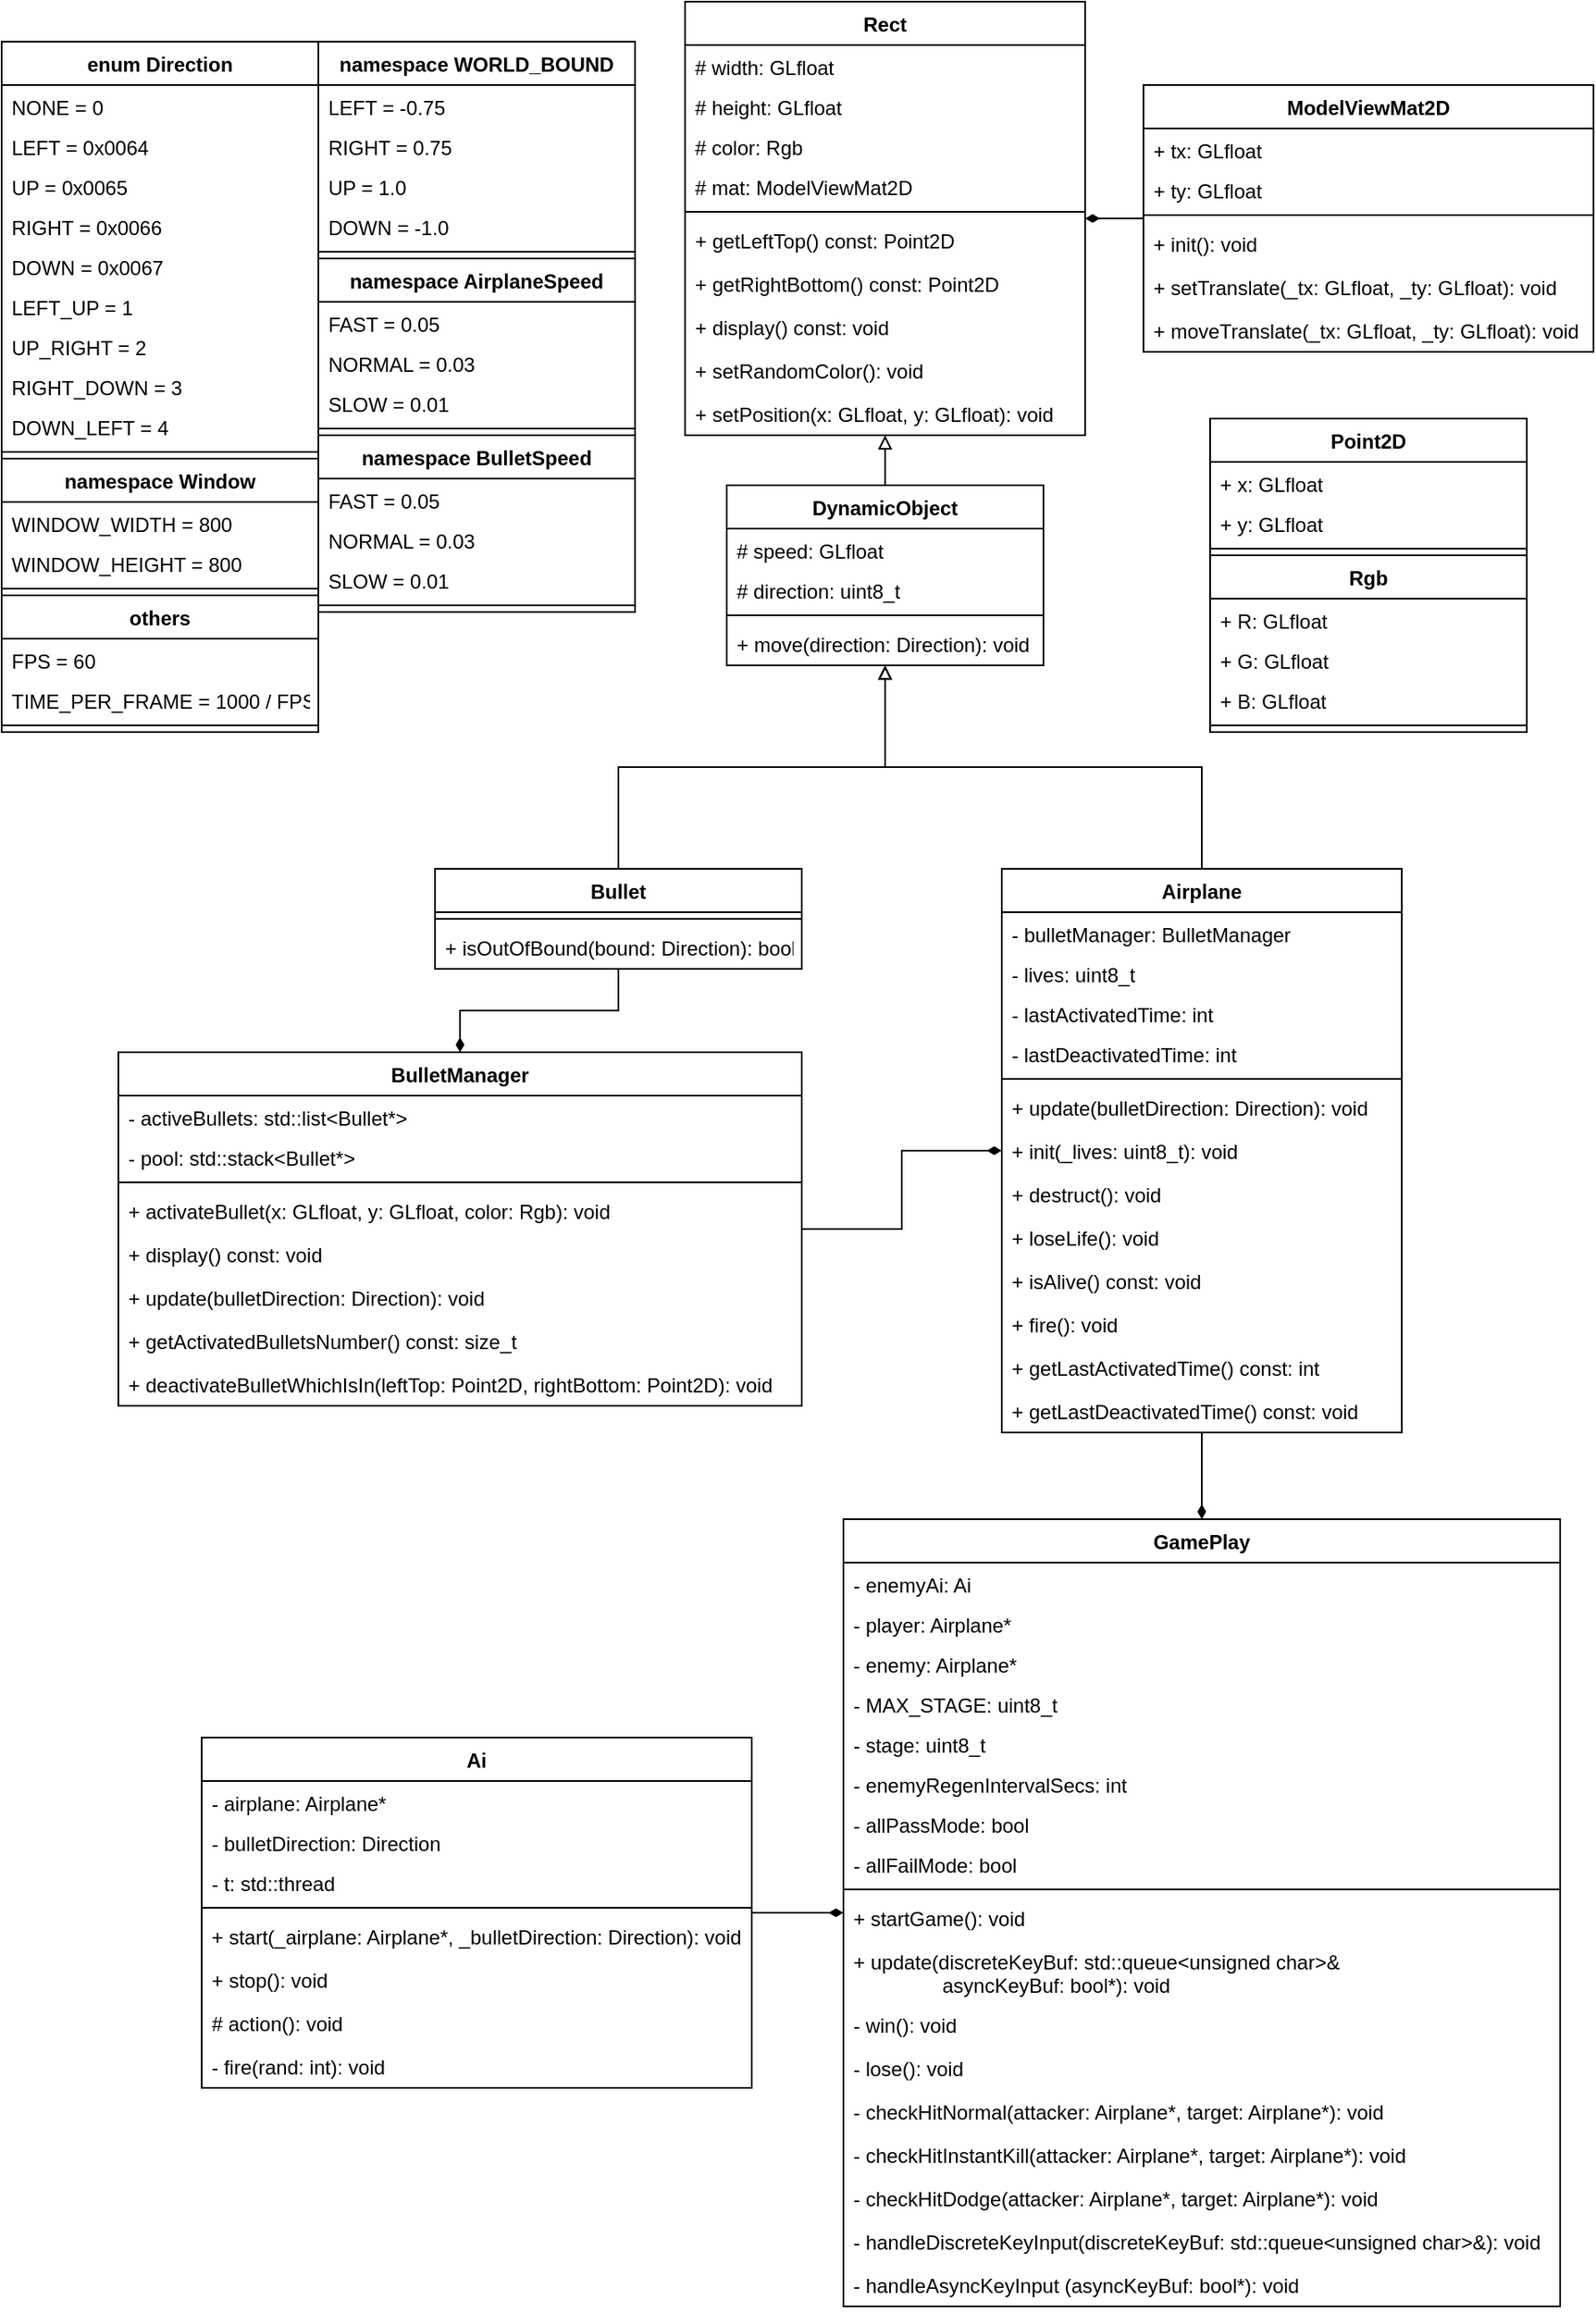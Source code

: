 <mxfile version="14.4.3" type="device"><diagram id="lzlCBWP7-0YJygiGL6ly" name="Page-1"><mxGraphModel dx="2180" dy="1427" grid="1" gridSize="10" guides="1" tooltips="1" connect="1" arrows="1" fold="1" page="1" pageScale="1" pageWidth="850" pageHeight="1100" math="0" shadow="0"><root><mxCell id="0"/><mxCell id="1" parent="0"/><mxCell id="8bg2hI8PhoKx7szXV8zY-1" value="Rect" style="swimlane;fontStyle=1;align=center;verticalAlign=top;childLayout=stackLayout;horizontal=1;startSize=26;horizontalStack=0;resizeParent=1;resizeParentMax=0;resizeLast=0;collapsible=1;marginBottom=0;" parent="1" vertex="1"><mxGeometry x="150" y="380" width="240" height="260" as="geometry"/></mxCell><mxCell id="8bg2hI8PhoKx7szXV8zY-8" value="# width: GLfloat" style="text;strokeColor=none;fillColor=none;align=left;verticalAlign=top;spacingLeft=4;spacingRight=4;overflow=hidden;rotatable=0;points=[[0,0.5],[1,0.5]];portConstraint=eastwest;" parent="8bg2hI8PhoKx7szXV8zY-1" vertex="1"><mxGeometry y="26" width="240" height="24" as="geometry"/></mxCell><mxCell id="8bg2hI8PhoKx7szXV8zY-9" value="# height: GLfloat" style="text;strokeColor=none;fillColor=none;align=left;verticalAlign=top;spacingLeft=4;spacingRight=4;overflow=hidden;rotatable=0;points=[[0,0.5],[1,0.5]];portConstraint=eastwest;" parent="8bg2hI8PhoKx7szXV8zY-1" vertex="1"><mxGeometry y="50" width="240" height="24" as="geometry"/></mxCell><mxCell id="8bg2hI8PhoKx7szXV8zY-10" value="# color: Rgb" style="text;strokeColor=none;fillColor=none;align=left;verticalAlign=top;spacingLeft=4;spacingRight=4;overflow=hidden;rotatable=0;points=[[0,0.5],[1,0.5]];portConstraint=eastwest;" parent="8bg2hI8PhoKx7szXV8zY-1" vertex="1"><mxGeometry y="74" width="240" height="24" as="geometry"/></mxCell><mxCell id="8bg2hI8PhoKx7szXV8zY-7" value="# mat: ModelViewMat2D" style="text;strokeColor=none;fillColor=none;align=left;verticalAlign=top;spacingLeft=4;spacingRight=4;overflow=hidden;rotatable=0;points=[[0,0.5],[1,0.5]];portConstraint=eastwest;" parent="8bg2hI8PhoKx7szXV8zY-1" vertex="1"><mxGeometry y="98" width="240" height="24" as="geometry"/></mxCell><mxCell id="8bg2hI8PhoKx7szXV8zY-3" value="" style="line;strokeWidth=1;fillColor=none;align=left;verticalAlign=middle;spacingTop=-1;spacingLeft=3;spacingRight=3;rotatable=0;labelPosition=right;points=[];portConstraint=eastwest;" parent="8bg2hI8PhoKx7szXV8zY-1" vertex="1"><mxGeometry y="122" width="240" height="8" as="geometry"/></mxCell><mxCell id="8bg2hI8PhoKx7szXV8zY-4" value="+ getLeftTop() const: Point2D" style="text;strokeColor=none;fillColor=none;align=left;verticalAlign=top;spacingLeft=4;spacingRight=4;overflow=hidden;rotatable=0;points=[[0,0.5],[1,0.5]];portConstraint=eastwest;" parent="8bg2hI8PhoKx7szXV8zY-1" vertex="1"><mxGeometry y="130" width="240" height="26" as="geometry"/></mxCell><mxCell id="8bg2hI8PhoKx7szXV8zY-11" value="+ getRightBottom() const: Point2D" style="text;strokeColor=none;fillColor=none;align=left;verticalAlign=top;spacingLeft=4;spacingRight=4;overflow=hidden;rotatable=0;points=[[0,0.5],[1,0.5]];portConstraint=eastwest;" parent="8bg2hI8PhoKx7szXV8zY-1" vertex="1"><mxGeometry y="156" width="240" height="26" as="geometry"/></mxCell><mxCell id="8bg2hI8PhoKx7szXV8zY-12" value="+ display() const: void" style="text;strokeColor=none;fillColor=none;align=left;verticalAlign=top;spacingLeft=4;spacingRight=4;overflow=hidden;rotatable=0;points=[[0,0.5],[1,0.5]];portConstraint=eastwest;" parent="8bg2hI8PhoKx7szXV8zY-1" vertex="1"><mxGeometry y="182" width="240" height="26" as="geometry"/></mxCell><mxCell id="8bg2hI8PhoKx7szXV8zY-13" value="+ setRandomColor(): void" style="text;strokeColor=none;fillColor=none;align=left;verticalAlign=top;spacingLeft=4;spacingRight=4;overflow=hidden;rotatable=0;points=[[0,0.5],[1,0.5]];portConstraint=eastwest;" parent="8bg2hI8PhoKx7szXV8zY-1" vertex="1"><mxGeometry y="208" width="240" height="26" as="geometry"/></mxCell><mxCell id="bmdqEx8GQVRJRntetwrH-12" value="+ setPosition(x: GLfloat, y: GLfloat): void" style="text;strokeColor=none;fillColor=none;align=left;verticalAlign=top;spacingLeft=4;spacingRight=4;overflow=hidden;rotatable=0;points=[[0,0.5],[1,0.5]];portConstraint=eastwest;" vertex="1" parent="8bg2hI8PhoKx7szXV8zY-1"><mxGeometry y="234" width="240" height="26" as="geometry"/></mxCell><mxCell id="8bg2hI8PhoKx7szXV8zY-25" style="edgeStyle=orthogonalEdgeStyle;rounded=0;orthogonalLoop=1;jettySize=auto;html=1;endArrow=block;endFill=0;" parent="1" source="8bg2hI8PhoKx7szXV8zY-14" target="8bg2hI8PhoKx7szXV8zY-1" edge="1"><mxGeometry relative="1" as="geometry"/></mxCell><mxCell id="8bg2hI8PhoKx7szXV8zY-14" value="DynamicObject" style="swimlane;fontStyle=1;align=center;verticalAlign=top;childLayout=stackLayout;horizontal=1;startSize=26;horizontalStack=0;resizeParent=1;resizeParentMax=0;resizeLast=0;collapsible=1;marginBottom=0;" parent="1" vertex="1"><mxGeometry x="175" y="670" width="190" height="108" as="geometry"/></mxCell><mxCell id="8bg2hI8PhoKx7szXV8zY-15" value="# speed: GLfloat" style="text;strokeColor=none;fillColor=none;align=left;verticalAlign=top;spacingLeft=4;spacingRight=4;overflow=hidden;rotatable=0;points=[[0,0.5],[1,0.5]];portConstraint=eastwest;" parent="8bg2hI8PhoKx7szXV8zY-14" vertex="1"><mxGeometry y="26" width="190" height="24" as="geometry"/></mxCell><mxCell id="8bg2hI8PhoKx7szXV8zY-16" value="# direction: uint8_t" style="text;strokeColor=none;fillColor=none;align=left;verticalAlign=top;spacingLeft=4;spacingRight=4;overflow=hidden;rotatable=0;points=[[0,0.5],[1,0.5]];portConstraint=eastwest;" parent="8bg2hI8PhoKx7szXV8zY-14" vertex="1"><mxGeometry y="50" width="190" height="24" as="geometry"/></mxCell><mxCell id="8bg2hI8PhoKx7szXV8zY-20" value="" style="line;strokeWidth=1;fillColor=none;align=left;verticalAlign=middle;spacingTop=-1;spacingLeft=3;spacingRight=3;rotatable=0;labelPosition=right;points=[];portConstraint=eastwest;" parent="8bg2hI8PhoKx7szXV8zY-14" vertex="1"><mxGeometry y="74" width="190" height="8" as="geometry"/></mxCell><mxCell id="8bg2hI8PhoKx7szXV8zY-21" value="+ move(direction: Direction): void" style="text;strokeColor=none;fillColor=none;align=left;verticalAlign=top;spacingLeft=4;spacingRight=4;overflow=hidden;rotatable=0;points=[[0,0.5],[1,0.5]];portConstraint=eastwest;" parent="8bg2hI8PhoKx7szXV8zY-14" vertex="1"><mxGeometry y="82" width="190" height="26" as="geometry"/></mxCell><mxCell id="8bg2hI8PhoKx7szXV8zY-31" style="edgeStyle=orthogonalEdgeStyle;rounded=0;orthogonalLoop=1;jettySize=auto;html=1;endArrow=block;endFill=0;" parent="1" source="8bg2hI8PhoKx7szXV8zY-26" target="8bg2hI8PhoKx7szXV8zY-14" edge="1"><mxGeometry relative="1" as="geometry"/></mxCell><mxCell id="55BqPZ3qnUOEgNBQmJnR-50" style="edgeStyle=orthogonalEdgeStyle;rounded=0;orthogonalLoop=1;jettySize=auto;html=1;endArrow=diamondThin;endFill=1;" parent="1" source="8bg2hI8PhoKx7szXV8zY-26" target="8bg2hI8PhoKx7szXV8zY-77" edge="1"><mxGeometry relative="1" as="geometry"/></mxCell><mxCell id="8bg2hI8PhoKx7szXV8zY-26" value="Bullet" style="swimlane;fontStyle=1;align=center;verticalAlign=top;childLayout=stackLayout;horizontal=1;startSize=26;horizontalStack=0;resizeParent=1;resizeParentMax=0;resizeLast=0;collapsible=1;marginBottom=0;" parent="1" vertex="1"><mxGeometry y="900" width="220" height="60" as="geometry"/></mxCell><mxCell id="8bg2hI8PhoKx7szXV8zY-29" value="" style="line;strokeWidth=1;fillColor=none;align=left;verticalAlign=middle;spacingTop=-1;spacingLeft=3;spacingRight=3;rotatable=0;labelPosition=right;points=[];portConstraint=eastwest;" parent="8bg2hI8PhoKx7szXV8zY-26" vertex="1"><mxGeometry y="26" width="220" height="8" as="geometry"/></mxCell><mxCell id="8bg2hI8PhoKx7szXV8zY-30" value="+ isOutOfBound(bound: Direction): bool" style="text;strokeColor=none;fillColor=none;align=left;verticalAlign=top;spacingLeft=4;spacingRight=4;overflow=hidden;rotatable=0;points=[[0,0.5],[1,0.5]];portConstraint=eastwest;" parent="8bg2hI8PhoKx7szXV8zY-26" vertex="1"><mxGeometry y="34" width="220" height="26" as="geometry"/></mxCell><mxCell id="8bg2hI8PhoKx7szXV8zY-60" style="edgeStyle=orthogonalEdgeStyle;rounded=0;orthogonalLoop=1;jettySize=auto;html=1;endArrow=block;endFill=0;" parent="1" source="8bg2hI8PhoKx7szXV8zY-45" target="8bg2hI8PhoKx7szXV8zY-14" edge="1"><mxGeometry relative="1" as="geometry"/></mxCell><mxCell id="55BqPZ3qnUOEgNBQmJnR-42" style="edgeStyle=orthogonalEdgeStyle;rounded=0;orthogonalLoop=1;jettySize=auto;html=1;endArrow=diamondThin;endFill=1;" parent="1" source="8bg2hI8PhoKx7szXV8zY-45" target="55BqPZ3qnUOEgNBQmJnR-5" edge="1"><mxGeometry relative="1" as="geometry"/></mxCell><mxCell id="8bg2hI8PhoKx7szXV8zY-45" value="Airplane" style="swimlane;fontStyle=1;align=center;verticalAlign=top;childLayout=stackLayout;horizontal=1;startSize=26;horizontalStack=0;resizeParent=1;resizeParentMax=0;resizeLast=0;collapsible=1;marginBottom=0;" parent="1" vertex="1"><mxGeometry x="340" y="900" width="240" height="338" as="geometry"/></mxCell><mxCell id="8bg2hI8PhoKx7szXV8zY-46" value="- bulletManager: BulletManager" style="text;strokeColor=none;fillColor=none;align=left;verticalAlign=top;spacingLeft=4;spacingRight=4;overflow=hidden;rotatable=0;points=[[0,0.5],[1,0.5]];portConstraint=eastwest;" parent="8bg2hI8PhoKx7szXV8zY-45" vertex="1"><mxGeometry y="26" width="240" height="24" as="geometry"/></mxCell><mxCell id="8bg2hI8PhoKx7szXV8zY-47" value="- lives: uint8_t" style="text;strokeColor=none;fillColor=none;align=left;verticalAlign=top;spacingLeft=4;spacingRight=4;overflow=hidden;rotatable=0;points=[[0,0.5],[1,0.5]];portConstraint=eastwest;" parent="8bg2hI8PhoKx7szXV8zY-45" vertex="1"><mxGeometry y="50" width="240" height="24" as="geometry"/></mxCell><mxCell id="8bg2hI8PhoKx7szXV8zY-48" value="- lastActivatedTime: int" style="text;strokeColor=none;fillColor=none;align=left;verticalAlign=top;spacingLeft=4;spacingRight=4;overflow=hidden;rotatable=0;points=[[0,0.5],[1,0.5]];portConstraint=eastwest;" parent="8bg2hI8PhoKx7szXV8zY-45" vertex="1"><mxGeometry y="74" width="240" height="24" as="geometry"/></mxCell><mxCell id="8bg2hI8PhoKx7szXV8zY-49" value="- lastDeactivatedTime: int" style="text;strokeColor=none;fillColor=none;align=left;verticalAlign=top;spacingLeft=4;spacingRight=4;overflow=hidden;rotatable=0;points=[[0,0.5],[1,0.5]];portConstraint=eastwest;" parent="8bg2hI8PhoKx7szXV8zY-45" vertex="1"><mxGeometry y="98" width="240" height="24" as="geometry"/></mxCell><mxCell id="8bg2hI8PhoKx7szXV8zY-51" value="" style="line;strokeWidth=1;fillColor=none;align=left;verticalAlign=middle;spacingTop=-1;spacingLeft=3;spacingRight=3;rotatable=0;labelPosition=right;points=[];portConstraint=eastwest;" parent="8bg2hI8PhoKx7szXV8zY-45" vertex="1"><mxGeometry y="122" width="240" height="8" as="geometry"/></mxCell><mxCell id="8bg2hI8PhoKx7szXV8zY-52" value="+ update(bulletDirection: Direction): void" style="text;strokeColor=none;fillColor=none;align=left;verticalAlign=top;spacingLeft=4;spacingRight=4;overflow=hidden;rotatable=0;points=[[0,0.5],[1,0.5]];portConstraint=eastwest;" parent="8bg2hI8PhoKx7szXV8zY-45" vertex="1"><mxGeometry y="130" width="240" height="26" as="geometry"/></mxCell><mxCell id="8bg2hI8PhoKx7szXV8zY-53" value="+ init(_lives: uint8_t): void" style="text;strokeColor=none;fillColor=none;align=left;verticalAlign=top;spacingLeft=4;spacingRight=4;overflow=hidden;rotatable=0;points=[[0,0.5],[1,0.5]];portConstraint=eastwest;" parent="8bg2hI8PhoKx7szXV8zY-45" vertex="1"><mxGeometry y="156" width="240" height="26" as="geometry"/></mxCell><mxCell id="8bg2hI8PhoKx7szXV8zY-54" value="+ destruct(): void" style="text;strokeColor=none;fillColor=none;align=left;verticalAlign=top;spacingLeft=4;spacingRight=4;overflow=hidden;rotatable=0;points=[[0,0.5],[1,0.5]];portConstraint=eastwest;" parent="8bg2hI8PhoKx7szXV8zY-45" vertex="1"><mxGeometry y="182" width="240" height="26" as="geometry"/></mxCell><mxCell id="8bg2hI8PhoKx7szXV8zY-55" value="+ loseLife(): void" style="text;strokeColor=none;fillColor=none;align=left;verticalAlign=top;spacingLeft=4;spacingRight=4;overflow=hidden;rotatable=0;points=[[0,0.5],[1,0.5]];portConstraint=eastwest;" parent="8bg2hI8PhoKx7szXV8zY-45" vertex="1"><mxGeometry y="208" width="240" height="26" as="geometry"/></mxCell><mxCell id="8bg2hI8PhoKx7szXV8zY-59" value="+ isAlive() const: void" style="text;strokeColor=none;fillColor=none;align=left;verticalAlign=top;spacingLeft=4;spacingRight=4;overflow=hidden;rotatable=0;points=[[0,0.5],[1,0.5]];portConstraint=eastwest;" parent="8bg2hI8PhoKx7szXV8zY-45" vertex="1"><mxGeometry y="234" width="240" height="26" as="geometry"/></mxCell><mxCell id="8bg2hI8PhoKx7szXV8zY-58" value="+ fire(): void" style="text;strokeColor=none;fillColor=none;align=left;verticalAlign=top;spacingLeft=4;spacingRight=4;overflow=hidden;rotatable=0;points=[[0,0.5],[1,0.5]];portConstraint=eastwest;" parent="8bg2hI8PhoKx7szXV8zY-45" vertex="1"><mxGeometry y="260" width="240" height="26" as="geometry"/></mxCell><mxCell id="8bg2hI8PhoKx7szXV8zY-57" value="+ getLastActivatedTime() const: int" style="text;strokeColor=none;fillColor=none;align=left;verticalAlign=top;spacingLeft=4;spacingRight=4;overflow=hidden;rotatable=0;points=[[0,0.5],[1,0.5]];portConstraint=eastwest;" parent="8bg2hI8PhoKx7szXV8zY-45" vertex="1"><mxGeometry y="286" width="240" height="26" as="geometry"/></mxCell><mxCell id="8bg2hI8PhoKx7szXV8zY-56" value="+ getLastDeactivatedTime() const: void" style="text;strokeColor=none;fillColor=none;align=left;verticalAlign=top;spacingLeft=4;spacingRight=4;overflow=hidden;rotatable=0;points=[[0,0.5],[1,0.5]];portConstraint=eastwest;" parent="8bg2hI8PhoKx7szXV8zY-45" vertex="1"><mxGeometry y="312" width="240" height="26" as="geometry"/></mxCell><mxCell id="55BqPZ3qnUOEgNBQmJnR-2" style="edgeStyle=orthogonalEdgeStyle;rounded=0;orthogonalLoop=1;jettySize=auto;html=1;endArrow=diamondThin;endFill=1;" parent="1" source="8bg2hI8PhoKx7szXV8zY-77" target="8bg2hI8PhoKx7szXV8zY-45" edge="1"><mxGeometry relative="1" as="geometry"><mxPoint x="760" y="771" as="sourcePoint"/></mxGeometry></mxCell><mxCell id="8bg2hI8PhoKx7szXV8zY-77" value="BulletManager" style="swimlane;fontStyle=1;align=center;verticalAlign=top;childLayout=stackLayout;horizontal=1;startSize=26;horizontalStack=0;resizeParent=1;resizeParentMax=0;resizeLast=0;collapsible=1;marginBottom=0;" parent="1" vertex="1"><mxGeometry x="-190" y="1010" width="410" height="212" as="geometry"/></mxCell><mxCell id="8bg2hI8PhoKx7szXV8zY-78" value="- activeBullets: std::list&lt;Bullet*&gt;" style="text;strokeColor=none;fillColor=none;align=left;verticalAlign=top;spacingLeft=4;spacingRight=4;overflow=hidden;rotatable=0;points=[[0,0.5],[1,0.5]];portConstraint=eastwest;" parent="8bg2hI8PhoKx7szXV8zY-77" vertex="1"><mxGeometry y="26" width="410" height="24" as="geometry"/></mxCell><mxCell id="8bg2hI8PhoKx7szXV8zY-79" value="- pool: std::stack&lt;Bullet*&gt;" style="text;strokeColor=none;fillColor=none;align=left;verticalAlign=top;spacingLeft=4;spacingRight=4;overflow=hidden;rotatable=0;points=[[0,0.5],[1,0.5]];portConstraint=eastwest;" parent="8bg2hI8PhoKx7szXV8zY-77" vertex="1"><mxGeometry y="50" width="410" height="24" as="geometry"/></mxCell><mxCell id="8bg2hI8PhoKx7szXV8zY-82" value="" style="line;strokeWidth=1;fillColor=none;align=left;verticalAlign=middle;spacingTop=-1;spacingLeft=3;spacingRight=3;rotatable=0;labelPosition=right;points=[];portConstraint=eastwest;" parent="8bg2hI8PhoKx7szXV8zY-77" vertex="1"><mxGeometry y="74" width="410" height="8" as="geometry"/></mxCell><mxCell id="8bg2hI8PhoKx7szXV8zY-83" value="+ activateBullet(x: GLfloat, y: GLfloat, color: Rgb): void" style="text;strokeColor=none;fillColor=none;align=left;verticalAlign=top;spacingLeft=4;spacingRight=4;overflow=hidden;rotatable=0;points=[[0,0.5],[1,0.5]];portConstraint=eastwest;" parent="8bg2hI8PhoKx7szXV8zY-77" vertex="1"><mxGeometry y="82" width="410" height="26" as="geometry"/></mxCell><mxCell id="8bg2hI8PhoKx7szXV8zY-84" value="+ display() const: void" style="text;strokeColor=none;fillColor=none;align=left;verticalAlign=top;spacingLeft=4;spacingRight=4;overflow=hidden;rotatable=0;points=[[0,0.5],[1,0.5]];portConstraint=eastwest;" parent="8bg2hI8PhoKx7szXV8zY-77" vertex="1"><mxGeometry y="108" width="410" height="26" as="geometry"/></mxCell><mxCell id="8bg2hI8PhoKx7szXV8zY-85" value="+ update(bulletDirection: Direction): void" style="text;strokeColor=none;fillColor=none;align=left;verticalAlign=top;spacingLeft=4;spacingRight=4;overflow=hidden;rotatable=0;points=[[0,0.5],[1,0.5]];portConstraint=eastwest;" parent="8bg2hI8PhoKx7szXV8zY-77" vertex="1"><mxGeometry y="134" width="410" height="26" as="geometry"/></mxCell><mxCell id="8bg2hI8PhoKx7szXV8zY-86" value="+ getActivatedBulletsNumber() const: size_t" style="text;strokeColor=none;fillColor=none;align=left;verticalAlign=top;spacingLeft=4;spacingRight=4;overflow=hidden;rotatable=0;points=[[0,0.5],[1,0.5]];portConstraint=eastwest;" parent="8bg2hI8PhoKx7szXV8zY-77" vertex="1"><mxGeometry y="160" width="410" height="26" as="geometry"/></mxCell><mxCell id="8bg2hI8PhoKx7szXV8zY-87" value="+ deactivateBulletWhichIsIn(leftTop: Point2D, rightBottom: Point2D): void" style="text;strokeColor=none;fillColor=none;align=left;verticalAlign=top;spacingLeft=4;spacingRight=4;overflow=hidden;rotatable=0;points=[[0,0.5],[1,0.5]];portConstraint=eastwest;" parent="8bg2hI8PhoKx7szXV8zY-77" vertex="1"><mxGeometry y="186" width="410" height="26" as="geometry"/></mxCell><mxCell id="55BqPZ3qnUOEgNBQmJnR-5" value="GamePlay" style="swimlane;fontStyle=1;align=center;verticalAlign=top;childLayout=stackLayout;horizontal=1;startSize=26;horizontalStack=0;resizeParent=1;resizeParentMax=0;resizeLast=0;collapsible=1;marginBottom=0;" parent="1" vertex="1"><mxGeometry x="245" y="1290" width="430" height="472" as="geometry"/></mxCell><mxCell id="55BqPZ3qnUOEgNBQmJnR-6" value="- enemyAi: Ai" style="text;strokeColor=none;fillColor=none;align=left;verticalAlign=top;spacingLeft=4;spacingRight=4;overflow=hidden;rotatable=0;points=[[0,0.5],[1,0.5]];portConstraint=eastwest;" parent="55BqPZ3qnUOEgNBQmJnR-5" vertex="1"><mxGeometry y="26" width="430" height="24" as="geometry"/></mxCell><mxCell id="55BqPZ3qnUOEgNBQmJnR-7" value="- player: Airplane*" style="text;strokeColor=none;fillColor=none;align=left;verticalAlign=top;spacingLeft=4;spacingRight=4;overflow=hidden;rotatable=0;points=[[0,0.5],[1,0.5]];portConstraint=eastwest;" parent="55BqPZ3qnUOEgNBQmJnR-5" vertex="1"><mxGeometry y="50" width="430" height="24" as="geometry"/></mxCell><mxCell id="55BqPZ3qnUOEgNBQmJnR-15" value="- enemy: Airplane*" style="text;strokeColor=none;fillColor=none;align=left;verticalAlign=top;spacingLeft=4;spacingRight=4;overflow=hidden;rotatable=0;points=[[0,0.5],[1,0.5]];portConstraint=eastwest;" parent="55BqPZ3qnUOEgNBQmJnR-5" vertex="1"><mxGeometry y="74" width="430" height="24" as="geometry"/></mxCell><mxCell id="55BqPZ3qnUOEgNBQmJnR-14" value="- MAX_STAGE: uint8_t" style="text;strokeColor=none;fillColor=none;align=left;verticalAlign=top;spacingLeft=4;spacingRight=4;overflow=hidden;rotatable=0;points=[[0,0.5],[1,0.5]];portConstraint=eastwest;" parent="55BqPZ3qnUOEgNBQmJnR-5" vertex="1"><mxGeometry y="98" width="430" height="24" as="geometry"/></mxCell><mxCell id="55BqPZ3qnUOEgNBQmJnR-16" value="- stage: uint8_t" style="text;strokeColor=none;fillColor=none;align=left;verticalAlign=top;spacingLeft=4;spacingRight=4;overflow=hidden;rotatable=0;points=[[0,0.5],[1,0.5]];portConstraint=eastwest;" parent="55BqPZ3qnUOEgNBQmJnR-5" vertex="1"><mxGeometry y="122" width="430" height="24" as="geometry"/></mxCell><mxCell id="55BqPZ3qnUOEgNBQmJnR-19" value="- enemyRegenIntervalSecs: int" style="text;strokeColor=none;fillColor=none;align=left;verticalAlign=top;spacingLeft=4;spacingRight=4;overflow=hidden;rotatable=0;points=[[0,0.5],[1,0.5]];portConstraint=eastwest;" parent="55BqPZ3qnUOEgNBQmJnR-5" vertex="1"><mxGeometry y="146" width="430" height="24" as="geometry"/></mxCell><mxCell id="55BqPZ3qnUOEgNBQmJnR-18" value="- allPassMode: bool" style="text;strokeColor=none;fillColor=none;align=left;verticalAlign=top;spacingLeft=4;spacingRight=4;overflow=hidden;rotatable=0;points=[[0,0.5],[1,0.5]];portConstraint=eastwest;" parent="55BqPZ3qnUOEgNBQmJnR-5" vertex="1"><mxGeometry y="170" width="430" height="24" as="geometry"/></mxCell><mxCell id="55BqPZ3qnUOEgNBQmJnR-17" value="- allFailMode: bool" style="text;strokeColor=none;fillColor=none;align=left;verticalAlign=top;spacingLeft=4;spacingRight=4;overflow=hidden;rotatable=0;points=[[0,0.5],[1,0.5]];portConstraint=eastwest;" parent="55BqPZ3qnUOEgNBQmJnR-5" vertex="1"><mxGeometry y="194" width="430" height="24" as="geometry"/></mxCell><mxCell id="55BqPZ3qnUOEgNBQmJnR-8" value="" style="line;strokeWidth=1;fillColor=none;align=left;verticalAlign=middle;spacingTop=-1;spacingLeft=3;spacingRight=3;rotatable=0;labelPosition=right;points=[];portConstraint=eastwest;" parent="55BqPZ3qnUOEgNBQmJnR-5" vertex="1"><mxGeometry y="218" width="430" height="8" as="geometry"/></mxCell><mxCell id="55BqPZ3qnUOEgNBQmJnR-9" value="+ startGame(): void" style="text;strokeColor=none;fillColor=none;align=left;verticalAlign=top;spacingLeft=4;spacingRight=4;overflow=hidden;rotatable=0;points=[[0,0.5],[1,0.5]];portConstraint=eastwest;" parent="55BqPZ3qnUOEgNBQmJnR-5" vertex="1"><mxGeometry y="226" width="430" height="26" as="geometry"/></mxCell><mxCell id="55BqPZ3qnUOEgNBQmJnR-10" value="+ update(discreteKeyBuf: std::queue&lt;unsigned char&gt;&amp;&#10;                asyncKeyBuf: bool*): void" style="text;strokeColor=none;fillColor=none;align=left;verticalAlign=top;spacingLeft=4;spacingRight=4;overflow=hidden;rotatable=0;points=[[0,0.5],[1,0.5]];portConstraint=eastwest;" parent="55BqPZ3qnUOEgNBQmJnR-5" vertex="1"><mxGeometry y="252" width="430" height="38" as="geometry"/></mxCell><mxCell id="55BqPZ3qnUOEgNBQmJnR-11" value="- win(): void" style="text;strokeColor=none;fillColor=none;align=left;verticalAlign=top;spacingLeft=4;spacingRight=4;overflow=hidden;rotatable=0;points=[[0,0.5],[1,0.5]];portConstraint=eastwest;" parent="55BqPZ3qnUOEgNBQmJnR-5" vertex="1"><mxGeometry y="290" width="430" height="26" as="geometry"/></mxCell><mxCell id="55BqPZ3qnUOEgNBQmJnR-20" value="- lose(): void" style="text;strokeColor=none;fillColor=none;align=left;verticalAlign=top;spacingLeft=4;spacingRight=4;overflow=hidden;rotatable=0;points=[[0,0.5],[1,0.5]];portConstraint=eastwest;" parent="55BqPZ3qnUOEgNBQmJnR-5" vertex="1"><mxGeometry y="316" width="430" height="26" as="geometry"/></mxCell><mxCell id="55BqPZ3qnUOEgNBQmJnR-24" value="- checkHitNormal(attacker: Airplane*, target: Airplane*): void" style="text;strokeColor=none;fillColor=none;align=left;verticalAlign=top;spacingLeft=4;spacingRight=4;overflow=hidden;rotatable=0;points=[[0,0.5],[1,0.5]];portConstraint=eastwest;" parent="55BqPZ3qnUOEgNBQmJnR-5" vertex="1"><mxGeometry y="342" width="430" height="26" as="geometry"/></mxCell><mxCell id="55BqPZ3qnUOEgNBQmJnR-26" value="- checkHitInstantKill(attacker: Airplane*, target: Airplane*): void" style="text;strokeColor=none;fillColor=none;align=left;verticalAlign=top;spacingLeft=4;spacingRight=4;overflow=hidden;rotatable=0;points=[[0,0.5],[1,0.5]];portConstraint=eastwest;" parent="55BqPZ3qnUOEgNBQmJnR-5" vertex="1"><mxGeometry y="368" width="430" height="26" as="geometry"/></mxCell><mxCell id="55BqPZ3qnUOEgNBQmJnR-27" value="- checkHitDodge(attacker: Airplane*, target: Airplane*): void" style="text;strokeColor=none;fillColor=none;align=left;verticalAlign=top;spacingLeft=4;spacingRight=4;overflow=hidden;rotatable=0;points=[[0,0.5],[1,0.5]];portConstraint=eastwest;" parent="55BqPZ3qnUOEgNBQmJnR-5" vertex="1"><mxGeometry y="394" width="430" height="26" as="geometry"/></mxCell><mxCell id="55BqPZ3qnUOEgNBQmJnR-28" value="- handleDiscreteKeyInput(discreteKeyBuf: std::queue&lt;unsigned char&gt;&amp;): void" style="text;strokeColor=none;fillColor=none;align=left;verticalAlign=top;spacingLeft=4;spacingRight=4;overflow=hidden;rotatable=0;points=[[0,0.5],[1,0.5]];portConstraint=eastwest;" parent="55BqPZ3qnUOEgNBQmJnR-5" vertex="1"><mxGeometry y="420" width="430" height="26" as="geometry"/></mxCell><mxCell id="55BqPZ3qnUOEgNBQmJnR-29" value="- handleAsyncKeyInput (asyncKeyBuf: bool*): void" style="text;strokeColor=none;fillColor=none;align=left;verticalAlign=top;spacingLeft=4;spacingRight=4;overflow=hidden;rotatable=0;points=[[0,0.5],[1,0.5]];portConstraint=eastwest;" parent="55BqPZ3qnUOEgNBQmJnR-5" vertex="1"><mxGeometry y="446" width="430" height="26" as="geometry"/></mxCell><mxCell id="55BqPZ3qnUOEgNBQmJnR-41" style="edgeStyle=orthogonalEdgeStyle;rounded=0;orthogonalLoop=1;jettySize=auto;html=1;endArrow=diamondThin;endFill=1;" parent="1" source="55BqPZ3qnUOEgNBQmJnR-30" target="55BqPZ3qnUOEgNBQmJnR-5" edge="1"><mxGeometry relative="1" as="geometry"/></mxCell><mxCell id="55BqPZ3qnUOEgNBQmJnR-30" value="Ai" style="swimlane;fontStyle=1;align=center;verticalAlign=top;childLayout=stackLayout;horizontal=1;startSize=26;horizontalStack=0;resizeParent=1;resizeParentMax=0;resizeLast=0;collapsible=1;marginBottom=0;" parent="1" vertex="1"><mxGeometry x="-140" y="1421" width="330" height="210" as="geometry"/></mxCell><mxCell id="55BqPZ3qnUOEgNBQmJnR-37" value="- airplane: Airplane*" style="text;strokeColor=none;fillColor=none;align=left;verticalAlign=top;spacingLeft=4;spacingRight=4;overflow=hidden;rotatable=0;points=[[0,0.5],[1,0.5]];portConstraint=eastwest;" parent="55BqPZ3qnUOEgNBQmJnR-30" vertex="1"><mxGeometry y="26" width="330" height="24" as="geometry"/></mxCell><mxCell id="55BqPZ3qnUOEgNBQmJnR-36" value="- bulletDirection: Direction" style="text;strokeColor=none;fillColor=none;align=left;verticalAlign=top;spacingLeft=4;spacingRight=4;overflow=hidden;rotatable=0;points=[[0,0.5],[1,0.5]];portConstraint=eastwest;" parent="55BqPZ3qnUOEgNBQmJnR-30" vertex="1"><mxGeometry y="50" width="330" height="24" as="geometry"/></mxCell><mxCell id="55BqPZ3qnUOEgNBQmJnR-31" value="- t: std::thread" style="text;strokeColor=none;fillColor=none;align=left;verticalAlign=top;spacingLeft=4;spacingRight=4;overflow=hidden;rotatable=0;points=[[0,0.5],[1,0.5]];portConstraint=eastwest;" parent="55BqPZ3qnUOEgNBQmJnR-30" vertex="1"><mxGeometry y="74" width="330" height="24" as="geometry"/></mxCell><mxCell id="55BqPZ3qnUOEgNBQmJnR-33" value="" style="line;strokeWidth=1;fillColor=none;align=left;verticalAlign=middle;spacingTop=-1;spacingLeft=3;spacingRight=3;rotatable=0;labelPosition=right;points=[];portConstraint=eastwest;" parent="55BqPZ3qnUOEgNBQmJnR-30" vertex="1"><mxGeometry y="98" width="330" height="8" as="geometry"/></mxCell><mxCell id="55BqPZ3qnUOEgNBQmJnR-34" value="+ start(_airplane: Airplane*, _bulletDirection: Direction): void" style="text;strokeColor=none;fillColor=none;align=left;verticalAlign=top;spacingLeft=4;spacingRight=4;overflow=hidden;rotatable=0;points=[[0,0.5],[1,0.5]];portConstraint=eastwest;" parent="55BqPZ3qnUOEgNBQmJnR-30" vertex="1"><mxGeometry y="106" width="330" height="26" as="geometry"/></mxCell><mxCell id="55BqPZ3qnUOEgNBQmJnR-35" value="+ stop(): void" style="text;strokeColor=none;fillColor=none;align=left;verticalAlign=top;spacingLeft=4;spacingRight=4;overflow=hidden;rotatable=0;points=[[0,0.5],[1,0.5]];portConstraint=eastwest;" parent="55BqPZ3qnUOEgNBQmJnR-30" vertex="1"><mxGeometry y="132" width="330" height="26" as="geometry"/></mxCell><mxCell id="55BqPZ3qnUOEgNBQmJnR-39" value="# action(): void" style="text;strokeColor=none;fillColor=none;align=left;verticalAlign=top;spacingLeft=4;spacingRight=4;overflow=hidden;rotatable=0;points=[[0,0.5],[1,0.5]];portConstraint=eastwest;" parent="55BqPZ3qnUOEgNBQmJnR-30" vertex="1"><mxGeometry y="158" width="330" height="26" as="geometry"/></mxCell><mxCell id="55BqPZ3qnUOEgNBQmJnR-40" value="- fire(rand: int): void" style="text;strokeColor=none;fillColor=none;align=left;verticalAlign=top;spacingLeft=4;spacingRight=4;overflow=hidden;rotatable=0;points=[[0,0.5],[1,0.5]];portConstraint=eastwest;" parent="55BqPZ3qnUOEgNBQmJnR-30" vertex="1"><mxGeometry y="184" width="330" height="26" as="geometry"/></mxCell><mxCell id="55BqPZ3qnUOEgNBQmJnR-49" value="" style="group" parent="1" vertex="1" connectable="0"><mxGeometry x="465" y="630" width="190" height="188" as="geometry"/></mxCell><mxCell id="8bg2hI8PhoKx7szXV8zY-61" value="Rgb" style="swimlane;fontStyle=1;align=center;verticalAlign=top;childLayout=stackLayout;horizontal=1;startSize=26;horizontalStack=0;resizeParent=1;resizeParentMax=0;resizeLast=0;collapsible=1;marginBottom=0;" parent="55BqPZ3qnUOEgNBQmJnR-49" vertex="1"><mxGeometry y="82" width="190" height="106" as="geometry"/></mxCell><mxCell id="8bg2hI8PhoKx7szXV8zY-62" value="+ R: GLfloat" style="text;strokeColor=none;fillColor=none;align=left;verticalAlign=top;spacingLeft=4;spacingRight=4;overflow=hidden;rotatable=0;points=[[0,0.5],[1,0.5]];portConstraint=eastwest;" parent="8bg2hI8PhoKx7szXV8zY-61" vertex="1"><mxGeometry y="26" width="190" height="24" as="geometry"/></mxCell><mxCell id="8bg2hI8PhoKx7szXV8zY-63" value="+ G: GLfloat" style="text;strokeColor=none;fillColor=none;align=left;verticalAlign=top;spacingLeft=4;spacingRight=4;overflow=hidden;rotatable=0;points=[[0,0.5],[1,0.5]];portConstraint=eastwest;" parent="8bg2hI8PhoKx7szXV8zY-61" vertex="1"><mxGeometry y="50" width="190" height="24" as="geometry"/></mxCell><mxCell id="8bg2hI8PhoKx7szXV8zY-64" value="+ B: GLfloat" style="text;strokeColor=none;fillColor=none;align=left;verticalAlign=top;spacingLeft=4;spacingRight=4;overflow=hidden;rotatable=0;points=[[0,0.5],[1,0.5]];portConstraint=eastwest;" parent="8bg2hI8PhoKx7szXV8zY-61" vertex="1"><mxGeometry y="74" width="190" height="24" as="geometry"/></mxCell><mxCell id="8bg2hI8PhoKx7szXV8zY-71" value="" style="line;strokeWidth=1;fillColor=none;align=left;verticalAlign=middle;spacingTop=-1;spacingLeft=3;spacingRight=3;rotatable=0;labelPosition=right;points=[];portConstraint=eastwest;" parent="8bg2hI8PhoKx7szXV8zY-61" vertex="1"><mxGeometry y="98" width="190" height="8" as="geometry"/></mxCell><mxCell id="8bg2hI8PhoKx7szXV8zY-72" value="Point2D" style="swimlane;fontStyle=1;align=center;verticalAlign=top;childLayout=stackLayout;horizontal=1;startSize=26;horizontalStack=0;resizeParent=1;resizeParentMax=0;resizeLast=0;collapsible=1;marginBottom=0;" parent="55BqPZ3qnUOEgNBQmJnR-49" vertex="1"><mxGeometry width="190" height="82" as="geometry"/></mxCell><mxCell id="8bg2hI8PhoKx7szXV8zY-73" value="+ x: GLfloat" style="text;strokeColor=none;fillColor=none;align=left;verticalAlign=top;spacingLeft=4;spacingRight=4;overflow=hidden;rotatable=0;points=[[0,0.5],[1,0.5]];portConstraint=eastwest;" parent="8bg2hI8PhoKx7szXV8zY-72" vertex="1"><mxGeometry y="26" width="190" height="24" as="geometry"/></mxCell><mxCell id="8bg2hI8PhoKx7szXV8zY-74" value="+ y: GLfloat" style="text;strokeColor=none;fillColor=none;align=left;verticalAlign=top;spacingLeft=4;spacingRight=4;overflow=hidden;rotatable=0;points=[[0,0.5],[1,0.5]];portConstraint=eastwest;" parent="8bg2hI8PhoKx7szXV8zY-72" vertex="1"><mxGeometry y="50" width="190" height="24" as="geometry"/></mxCell><mxCell id="8bg2hI8PhoKx7szXV8zY-76" value="" style="line;strokeWidth=1;fillColor=none;align=left;verticalAlign=middle;spacingTop=-1;spacingLeft=3;spacingRight=3;rotatable=0;labelPosition=right;points=[];portConstraint=eastwest;" parent="8bg2hI8PhoKx7szXV8zY-72" vertex="1"><mxGeometry y="74" width="190" height="8" as="geometry"/></mxCell><mxCell id="bmdqEx8GQVRJRntetwrH-11" style="edgeStyle=orthogonalEdgeStyle;rounded=0;orthogonalLoop=1;jettySize=auto;html=1;endArrow=diamondThin;endFill=1;" edge="1" parent="1" source="bmdqEx8GQVRJRntetwrH-1" target="8bg2hI8PhoKx7szXV8zY-1"><mxGeometry relative="1" as="geometry"/></mxCell><mxCell id="bmdqEx8GQVRJRntetwrH-1" value="ModelViewMat2D" style="swimlane;fontStyle=1;align=center;verticalAlign=top;childLayout=stackLayout;horizontal=1;startSize=26;horizontalStack=0;resizeParent=1;resizeParentMax=0;resizeLast=0;collapsible=1;marginBottom=0;" vertex="1" parent="1"><mxGeometry x="425" y="430" width="270" height="160" as="geometry"/></mxCell><mxCell id="bmdqEx8GQVRJRntetwrH-2" value="+ tx: GLfloat" style="text;strokeColor=none;fillColor=none;align=left;verticalAlign=top;spacingLeft=4;spacingRight=4;overflow=hidden;rotatable=0;points=[[0,0.5],[1,0.5]];portConstraint=eastwest;" vertex="1" parent="bmdqEx8GQVRJRntetwrH-1"><mxGeometry y="26" width="270" height="24" as="geometry"/></mxCell><mxCell id="bmdqEx8GQVRJRntetwrH-6" value="+ ty: GLfloat" style="text;strokeColor=none;fillColor=none;align=left;verticalAlign=top;spacingLeft=4;spacingRight=4;overflow=hidden;rotatable=0;points=[[0,0.5],[1,0.5]];portConstraint=eastwest;" vertex="1" parent="bmdqEx8GQVRJRntetwrH-1"><mxGeometry y="50" width="270" height="24" as="geometry"/></mxCell><mxCell id="bmdqEx8GQVRJRntetwrH-4" value="" style="line;strokeWidth=1;fillColor=none;align=left;verticalAlign=middle;spacingTop=-1;spacingLeft=3;spacingRight=3;rotatable=0;labelPosition=right;points=[];portConstraint=eastwest;" vertex="1" parent="bmdqEx8GQVRJRntetwrH-1"><mxGeometry y="74" width="270" height="8" as="geometry"/></mxCell><mxCell id="bmdqEx8GQVRJRntetwrH-5" value="+ init(): void" style="text;strokeColor=none;fillColor=none;align=left;verticalAlign=top;spacingLeft=4;spacingRight=4;overflow=hidden;rotatable=0;points=[[0,0.5],[1,0.5]];portConstraint=eastwest;" vertex="1" parent="bmdqEx8GQVRJRntetwrH-1"><mxGeometry y="82" width="270" height="26" as="geometry"/></mxCell><mxCell id="bmdqEx8GQVRJRntetwrH-7" value="+ setTranslate(_tx: GLfloat, _ty: GLfloat): void" style="text;strokeColor=none;fillColor=none;align=left;verticalAlign=top;spacingLeft=4;spacingRight=4;overflow=hidden;rotatable=0;points=[[0,0.5],[1,0.5]];portConstraint=eastwest;" vertex="1" parent="bmdqEx8GQVRJRntetwrH-1"><mxGeometry y="108" width="270" height="26" as="geometry"/></mxCell><mxCell id="bmdqEx8GQVRJRntetwrH-9" value="+ moveTranslate(_tx: GLfloat, _ty: GLfloat): void" style="text;strokeColor=none;fillColor=none;align=left;verticalAlign=top;spacingLeft=4;spacingRight=4;overflow=hidden;rotatable=0;points=[[0,0.5],[1,0.5]];portConstraint=eastwest;" vertex="1" parent="bmdqEx8GQVRJRntetwrH-1"><mxGeometry y="134" width="270" height="26" as="geometry"/></mxCell><mxCell id="bmdqEx8GQVRJRntetwrH-26" value="" style="group" vertex="1" connectable="0" parent="1"><mxGeometry x="-260" y="404" width="380" height="414" as="geometry"/></mxCell><mxCell id="bmdqEx8GQVRJRntetwrH-13" value="namespace WORLD_BOUND" style="swimlane;fontStyle=1;align=center;verticalAlign=top;childLayout=stackLayout;horizontal=1;startSize=26;horizontalStack=0;resizeParent=1;resizeParentMax=0;resizeLast=0;collapsible=1;marginBottom=0;" vertex="1" parent="bmdqEx8GQVRJRntetwrH-26"><mxGeometry x="190" width="190" height="130" as="geometry"/></mxCell><mxCell id="bmdqEx8GQVRJRntetwrH-14" value="LEFT = -0.75" style="text;strokeColor=none;fillColor=none;align=left;verticalAlign=top;spacingLeft=4;spacingRight=4;overflow=hidden;rotatable=0;points=[[0,0.5],[1,0.5]];portConstraint=eastwest;" vertex="1" parent="bmdqEx8GQVRJRntetwrH-13"><mxGeometry y="26" width="190" height="24" as="geometry"/></mxCell><mxCell id="bmdqEx8GQVRJRntetwrH-15" value="RIGHT = 0.75" style="text;strokeColor=none;fillColor=none;align=left;verticalAlign=top;spacingLeft=4;spacingRight=4;overflow=hidden;rotatable=0;points=[[0,0.5],[1,0.5]];portConstraint=eastwest;" vertex="1" parent="bmdqEx8GQVRJRntetwrH-13"><mxGeometry y="50" width="190" height="24" as="geometry"/></mxCell><mxCell id="bmdqEx8GQVRJRntetwrH-17" value="UP = 1.0" style="text;strokeColor=none;fillColor=none;align=left;verticalAlign=top;spacingLeft=4;spacingRight=4;overflow=hidden;rotatable=0;points=[[0,0.5],[1,0.5]];portConstraint=eastwest;" vertex="1" parent="bmdqEx8GQVRJRntetwrH-13"><mxGeometry y="74" width="190" height="24" as="geometry"/></mxCell><mxCell id="bmdqEx8GQVRJRntetwrH-18" value="DOWN = -1.0" style="text;strokeColor=none;fillColor=none;align=left;verticalAlign=top;spacingLeft=4;spacingRight=4;overflow=hidden;rotatable=0;points=[[0,0.5],[1,0.5]];portConstraint=eastwest;" vertex="1" parent="bmdqEx8GQVRJRntetwrH-13"><mxGeometry y="98" width="190" height="24" as="geometry"/></mxCell><mxCell id="bmdqEx8GQVRJRntetwrH-16" value="" style="line;strokeWidth=1;fillColor=none;align=left;verticalAlign=middle;spacingTop=-1;spacingLeft=3;spacingRight=3;rotatable=0;labelPosition=right;points=[];portConstraint=eastwest;" vertex="1" parent="bmdqEx8GQVRJRntetwrH-13"><mxGeometry y="122" width="190" height="8" as="geometry"/></mxCell><mxCell id="8bg2hI8PhoKx7szXV8zY-32" value="enum Direction" style="swimlane;fontStyle=1;align=center;verticalAlign=top;childLayout=stackLayout;horizontal=1;startSize=26;horizontalStack=0;resizeParent=1;resizeParentMax=0;resizeLast=0;collapsible=1;marginBottom=0;" parent="bmdqEx8GQVRJRntetwrH-26" vertex="1"><mxGeometry width="190" height="250" as="geometry"/></mxCell><mxCell id="8bg2hI8PhoKx7szXV8zY-33" value="NONE = 0" style="text;strokeColor=none;fillColor=none;align=left;verticalAlign=top;spacingLeft=4;spacingRight=4;overflow=hidden;rotatable=0;points=[[0,0.5],[1,0.5]];portConstraint=eastwest;" parent="8bg2hI8PhoKx7szXV8zY-32" vertex="1"><mxGeometry y="26" width="190" height="24" as="geometry"/></mxCell><mxCell id="8bg2hI8PhoKx7szXV8zY-34" value="LEFT = 0x0064" style="text;strokeColor=none;fillColor=none;align=left;verticalAlign=top;spacingLeft=4;spacingRight=4;overflow=hidden;rotatable=0;points=[[0,0.5],[1,0.5]];portConstraint=eastwest;" parent="8bg2hI8PhoKx7szXV8zY-32" vertex="1"><mxGeometry y="50" width="190" height="24" as="geometry"/></mxCell><mxCell id="8bg2hI8PhoKx7szXV8zY-37" value="UP = 0x0065" style="text;strokeColor=none;fillColor=none;align=left;verticalAlign=top;spacingLeft=4;spacingRight=4;overflow=hidden;rotatable=0;points=[[0,0.5],[1,0.5]];portConstraint=eastwest;" parent="8bg2hI8PhoKx7szXV8zY-32" vertex="1"><mxGeometry y="74" width="190" height="24" as="geometry"/></mxCell><mxCell id="8bg2hI8PhoKx7szXV8zY-38" value="RIGHT = 0x0066" style="text;strokeColor=none;fillColor=none;align=left;verticalAlign=top;spacingLeft=4;spacingRight=4;overflow=hidden;rotatable=0;points=[[0,0.5],[1,0.5]];portConstraint=eastwest;" parent="8bg2hI8PhoKx7szXV8zY-32" vertex="1"><mxGeometry y="98" width="190" height="24" as="geometry"/></mxCell><mxCell id="8bg2hI8PhoKx7szXV8zY-39" value="DOWN = 0x0067" style="text;strokeColor=none;fillColor=none;align=left;verticalAlign=top;spacingLeft=4;spacingRight=4;overflow=hidden;rotatable=0;points=[[0,0.5],[1,0.5]];portConstraint=eastwest;" parent="8bg2hI8PhoKx7szXV8zY-32" vertex="1"><mxGeometry y="122" width="190" height="24" as="geometry"/></mxCell><mxCell id="8bg2hI8PhoKx7szXV8zY-40" value="LEFT_UP = 1" style="text;strokeColor=none;fillColor=none;align=left;verticalAlign=top;spacingLeft=4;spacingRight=4;overflow=hidden;rotatable=0;points=[[0,0.5],[1,0.5]];portConstraint=eastwest;" parent="8bg2hI8PhoKx7szXV8zY-32" vertex="1"><mxGeometry y="146" width="190" height="24" as="geometry"/></mxCell><mxCell id="8bg2hI8PhoKx7szXV8zY-43" value="UP_RIGHT = 2" style="text;strokeColor=none;fillColor=none;align=left;verticalAlign=top;spacingLeft=4;spacingRight=4;overflow=hidden;rotatable=0;points=[[0,0.5],[1,0.5]];portConstraint=eastwest;" parent="8bg2hI8PhoKx7szXV8zY-32" vertex="1"><mxGeometry y="170" width="190" height="24" as="geometry"/></mxCell><mxCell id="8bg2hI8PhoKx7szXV8zY-42" value="RIGHT_DOWN = 3" style="text;strokeColor=none;fillColor=none;align=left;verticalAlign=top;spacingLeft=4;spacingRight=4;overflow=hidden;rotatable=0;points=[[0,0.5],[1,0.5]];portConstraint=eastwest;" parent="8bg2hI8PhoKx7szXV8zY-32" vertex="1"><mxGeometry y="194" width="190" height="24" as="geometry"/></mxCell><mxCell id="8bg2hI8PhoKx7szXV8zY-41" value="DOWN_LEFT = 4" style="text;strokeColor=none;fillColor=none;align=left;verticalAlign=top;spacingLeft=4;spacingRight=4;overflow=hidden;rotatable=0;points=[[0,0.5],[1,0.5]];portConstraint=eastwest;" parent="8bg2hI8PhoKx7szXV8zY-32" vertex="1"><mxGeometry y="218" width="190" height="24" as="geometry"/></mxCell><mxCell id="8bg2hI8PhoKx7szXV8zY-35" value="" style="line;strokeWidth=1;fillColor=none;align=left;verticalAlign=middle;spacingTop=-1;spacingLeft=3;spacingRight=3;rotatable=0;labelPosition=right;points=[];portConstraint=eastwest;" parent="8bg2hI8PhoKx7szXV8zY-32" vertex="1"><mxGeometry y="242" width="190" height="8" as="geometry"/></mxCell><mxCell id="8bg2hI8PhoKx7szXV8zY-91" value="namespace AirplaneSpeed" style="swimlane;fontStyle=1;align=center;verticalAlign=top;childLayout=stackLayout;horizontal=1;startSize=26;horizontalStack=0;resizeParent=1;resizeParentMax=0;resizeLast=0;collapsible=1;marginBottom=0;" parent="bmdqEx8GQVRJRntetwrH-26" vertex="1"><mxGeometry x="190" y="130" width="190" height="106" as="geometry"/></mxCell><mxCell id="8bg2hI8PhoKx7szXV8zY-92" value="FAST = 0.05" style="text;strokeColor=none;fillColor=none;align=left;verticalAlign=top;spacingLeft=4;spacingRight=4;overflow=hidden;rotatable=0;points=[[0,0.5],[1,0.5]];portConstraint=eastwest;" parent="8bg2hI8PhoKx7szXV8zY-91" vertex="1"><mxGeometry y="26" width="190" height="24" as="geometry"/></mxCell><mxCell id="8bg2hI8PhoKx7szXV8zY-93" value="NORMAL = 0.03" style="text;strokeColor=none;fillColor=none;align=left;verticalAlign=top;spacingLeft=4;spacingRight=4;overflow=hidden;rotatable=0;points=[[0,0.5],[1,0.5]];portConstraint=eastwest;" parent="8bg2hI8PhoKx7szXV8zY-91" vertex="1"><mxGeometry y="50" width="190" height="24" as="geometry"/></mxCell><mxCell id="8bg2hI8PhoKx7szXV8zY-94" value="SLOW = 0.01" style="text;strokeColor=none;fillColor=none;align=left;verticalAlign=top;spacingLeft=4;spacingRight=4;overflow=hidden;rotatable=0;points=[[0,0.5],[1,0.5]];portConstraint=eastwest;" parent="8bg2hI8PhoKx7szXV8zY-91" vertex="1"><mxGeometry y="74" width="190" height="24" as="geometry"/></mxCell><mxCell id="8bg2hI8PhoKx7szXV8zY-101" value="" style="line;strokeWidth=1;fillColor=none;align=left;verticalAlign=middle;spacingTop=-1;spacingLeft=3;spacingRight=3;rotatable=0;labelPosition=right;points=[];portConstraint=eastwest;" parent="8bg2hI8PhoKx7szXV8zY-91" vertex="1"><mxGeometry y="98" width="190" height="8" as="geometry"/></mxCell><mxCell id="8bg2hI8PhoKx7szXV8zY-102" value="namespace BulletSpeed" style="swimlane;fontStyle=1;align=center;verticalAlign=top;childLayout=stackLayout;horizontal=1;startSize=26;horizontalStack=0;resizeParent=1;resizeParentMax=0;resizeLast=0;collapsible=1;marginBottom=0;" parent="bmdqEx8GQVRJRntetwrH-26" vertex="1"><mxGeometry x="190" y="236" width="190" height="106" as="geometry"/></mxCell><mxCell id="8bg2hI8PhoKx7szXV8zY-103" value="FAST = 0.05" style="text;strokeColor=none;fillColor=none;align=left;verticalAlign=top;spacingLeft=4;spacingRight=4;overflow=hidden;rotatable=0;points=[[0,0.5],[1,0.5]];portConstraint=eastwest;" parent="8bg2hI8PhoKx7szXV8zY-102" vertex="1"><mxGeometry y="26" width="190" height="24" as="geometry"/></mxCell><mxCell id="8bg2hI8PhoKx7szXV8zY-104" value="NORMAL = 0.03" style="text;strokeColor=none;fillColor=none;align=left;verticalAlign=top;spacingLeft=4;spacingRight=4;overflow=hidden;rotatable=0;points=[[0,0.5],[1,0.5]];portConstraint=eastwest;" parent="8bg2hI8PhoKx7szXV8zY-102" vertex="1"><mxGeometry y="50" width="190" height="24" as="geometry"/></mxCell><mxCell id="8bg2hI8PhoKx7szXV8zY-105" value="SLOW = 0.01" style="text;strokeColor=none;fillColor=none;align=left;verticalAlign=top;spacingLeft=4;spacingRight=4;overflow=hidden;rotatable=0;points=[[0,0.5],[1,0.5]];portConstraint=eastwest;" parent="8bg2hI8PhoKx7szXV8zY-102" vertex="1"><mxGeometry y="74" width="190" height="24" as="geometry"/></mxCell><mxCell id="8bg2hI8PhoKx7szXV8zY-106" value="" style="line;strokeWidth=1;fillColor=none;align=left;verticalAlign=middle;spacingTop=-1;spacingLeft=3;spacingRight=3;rotatable=0;labelPosition=right;points=[];portConstraint=eastwest;" parent="8bg2hI8PhoKx7szXV8zY-102" vertex="1"><mxGeometry y="98" width="190" height="8" as="geometry"/></mxCell><mxCell id="55BqPZ3qnUOEgNBQmJnR-43" value="namespace Window" style="swimlane;fontStyle=1;align=center;verticalAlign=top;childLayout=stackLayout;horizontal=1;startSize=26;horizontalStack=0;resizeParent=1;resizeParentMax=0;resizeLast=0;collapsible=1;marginBottom=0;" parent="bmdqEx8GQVRJRntetwrH-26" vertex="1"><mxGeometry y="250" width="190" height="82" as="geometry"/></mxCell><mxCell id="55BqPZ3qnUOEgNBQmJnR-44" value="WINDOW_WIDTH = 800" style="text;strokeColor=none;fillColor=none;align=left;verticalAlign=top;spacingLeft=4;spacingRight=4;overflow=hidden;rotatable=0;points=[[0,0.5],[1,0.5]];portConstraint=eastwest;" parent="55BqPZ3qnUOEgNBQmJnR-43" vertex="1"><mxGeometry y="26" width="190" height="24" as="geometry"/></mxCell><mxCell id="55BqPZ3qnUOEgNBQmJnR-45" value="WINDOW_HEIGHT = 800" style="text;strokeColor=none;fillColor=none;align=left;verticalAlign=top;spacingLeft=4;spacingRight=4;overflow=hidden;rotatable=0;points=[[0,0.5],[1,0.5]];portConstraint=eastwest;" parent="55BqPZ3qnUOEgNBQmJnR-43" vertex="1"><mxGeometry y="50" width="190" height="24" as="geometry"/></mxCell><mxCell id="55BqPZ3qnUOEgNBQmJnR-47" value="" style="line;strokeWidth=1;fillColor=none;align=left;verticalAlign=middle;spacingTop=-1;spacingLeft=3;spacingRight=3;rotatable=0;labelPosition=right;points=[];portConstraint=eastwest;" parent="55BqPZ3qnUOEgNBQmJnR-43" vertex="1"><mxGeometry y="74" width="190" height="8" as="geometry"/></mxCell><mxCell id="bmdqEx8GQVRJRntetwrH-21" value="others" style="swimlane;fontStyle=1;align=center;verticalAlign=top;childLayout=stackLayout;horizontal=1;startSize=26;horizontalStack=0;resizeParent=1;resizeParentMax=0;resizeLast=0;collapsible=1;marginBottom=0;" vertex="1" parent="bmdqEx8GQVRJRntetwrH-26"><mxGeometry y="332" width="190" height="82" as="geometry"/></mxCell><mxCell id="bmdqEx8GQVRJRntetwrH-22" value="FPS = 60" style="text;strokeColor=none;fillColor=none;align=left;verticalAlign=top;spacingLeft=4;spacingRight=4;overflow=hidden;rotatable=0;points=[[0,0.5],[1,0.5]];portConstraint=eastwest;" vertex="1" parent="bmdqEx8GQVRJRntetwrH-21"><mxGeometry y="26" width="190" height="24" as="geometry"/></mxCell><mxCell id="bmdqEx8GQVRJRntetwrH-23" value="TIME_PER_FRAME = 1000 / FPS" style="text;strokeColor=none;fillColor=none;align=left;verticalAlign=top;spacingLeft=4;spacingRight=4;overflow=hidden;rotatable=0;points=[[0,0.5],[1,0.5]];portConstraint=eastwest;" vertex="1" parent="bmdqEx8GQVRJRntetwrH-21"><mxGeometry y="50" width="190" height="24" as="geometry"/></mxCell><mxCell id="bmdqEx8GQVRJRntetwrH-25" value="" style="line;strokeWidth=1;fillColor=none;align=left;verticalAlign=middle;spacingTop=-1;spacingLeft=3;spacingRight=3;rotatable=0;labelPosition=right;points=[];portConstraint=eastwest;" vertex="1" parent="bmdqEx8GQVRJRntetwrH-21"><mxGeometry y="74" width="190" height="8" as="geometry"/></mxCell></root></mxGraphModel></diagram></mxfile>